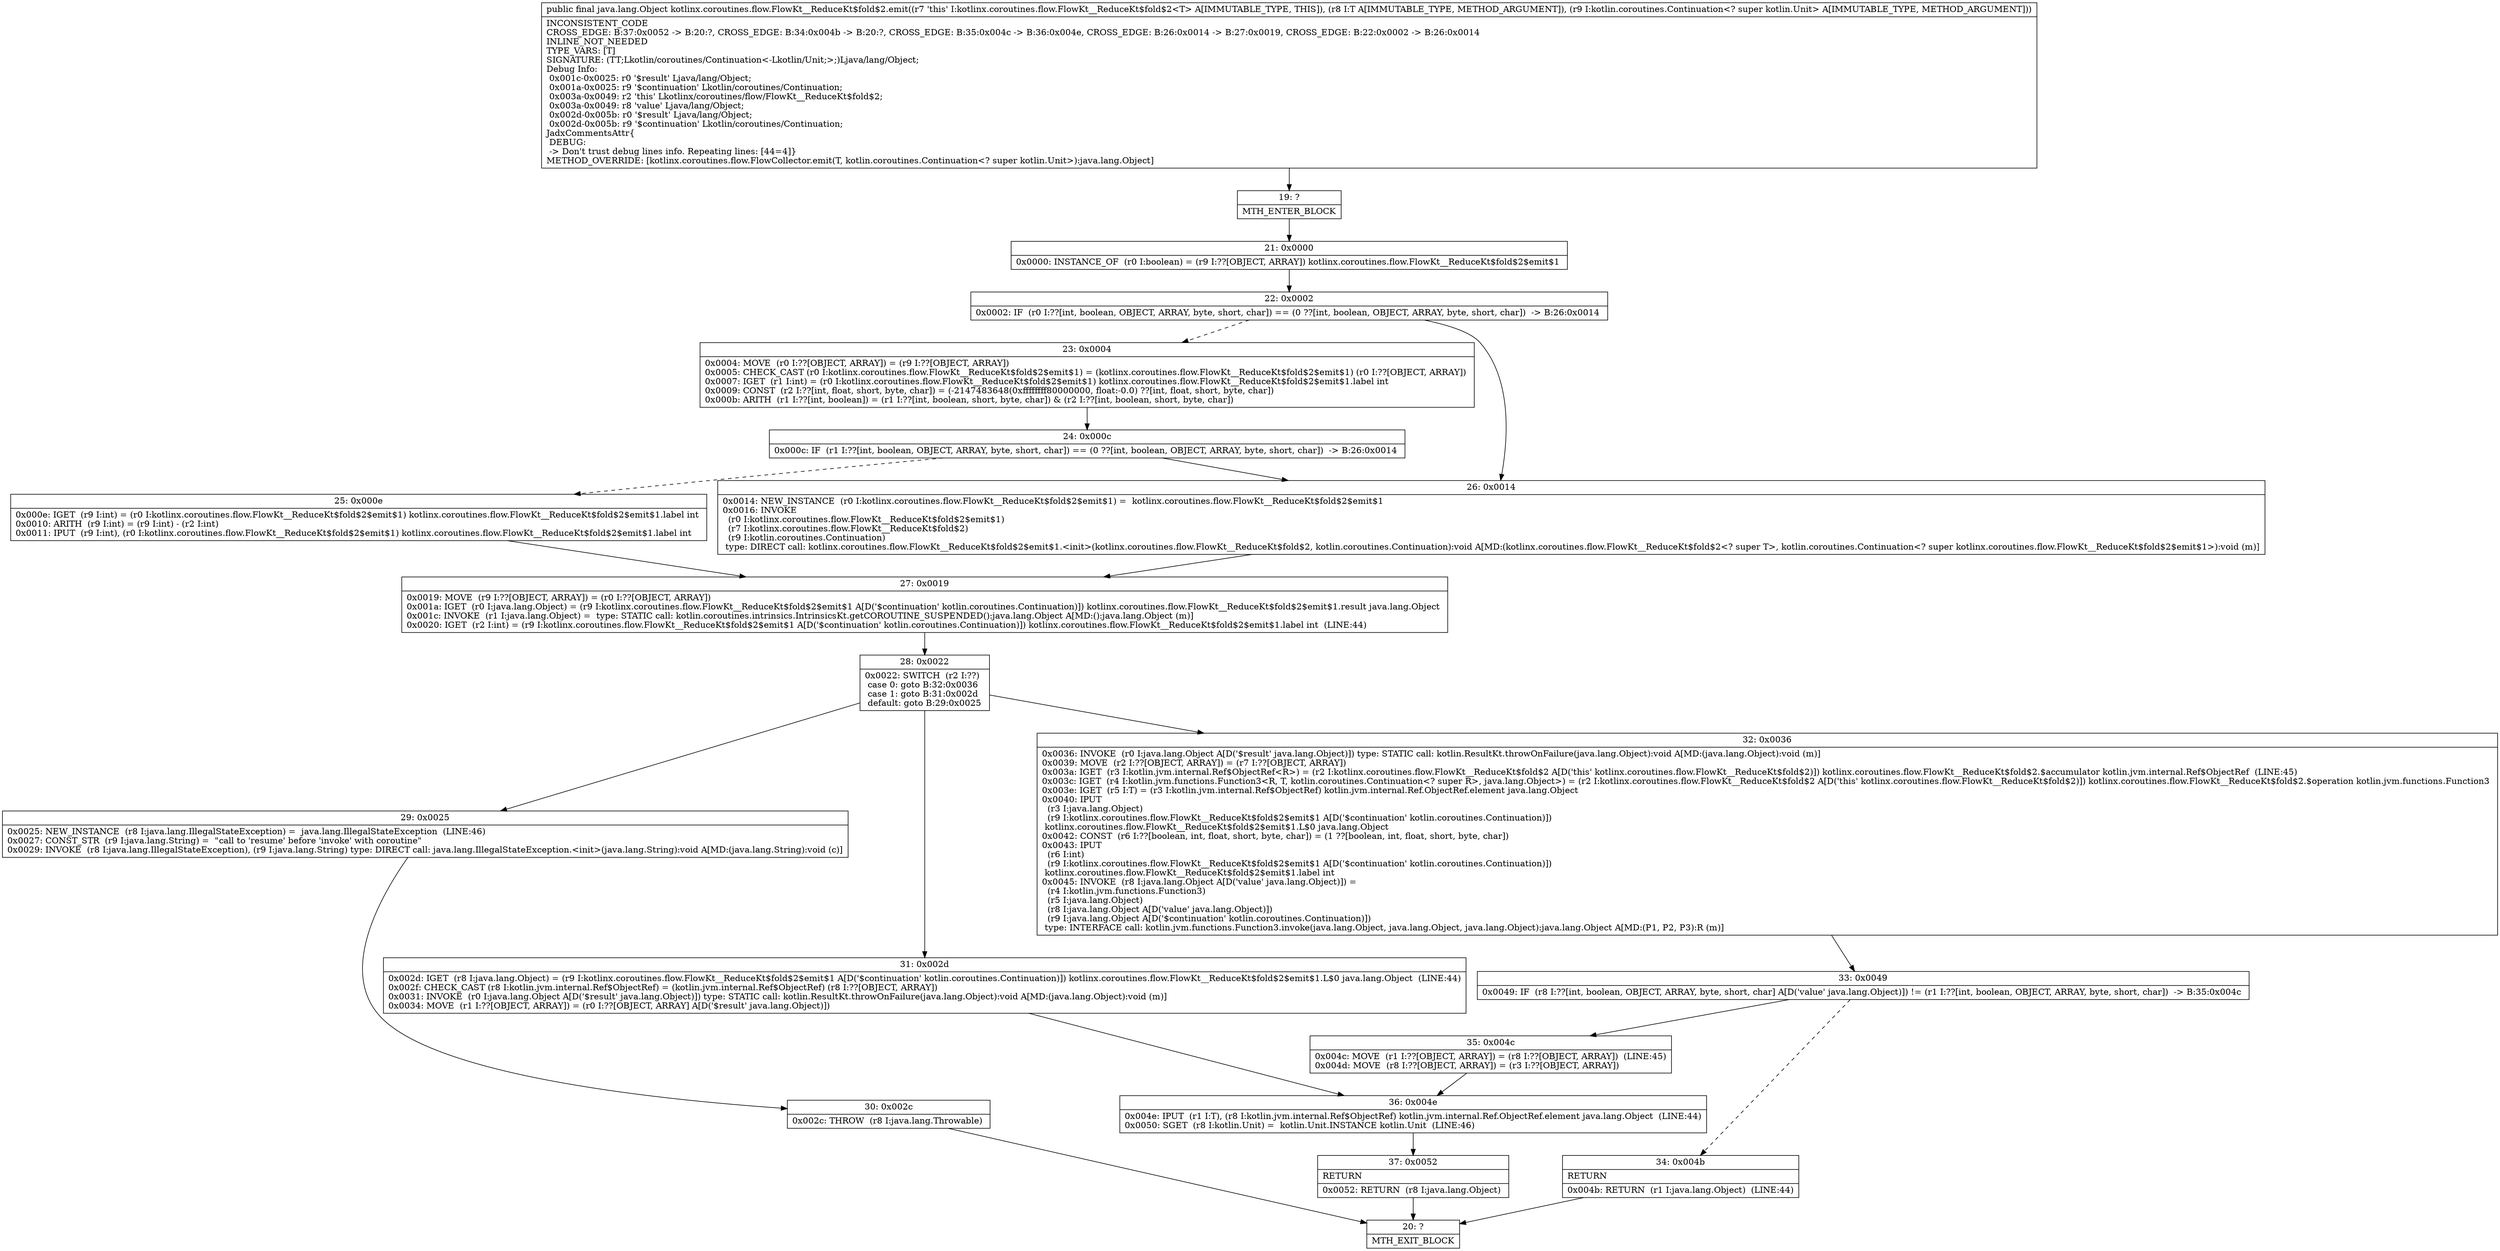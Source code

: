 digraph "CFG forkotlinx.coroutines.flow.FlowKt__ReduceKt$fold$2.emit(Ljava\/lang\/Object;Lkotlin\/coroutines\/Continuation;)Ljava\/lang\/Object;" {
Node_19 [shape=record,label="{19\:\ ?|MTH_ENTER_BLOCK\l}"];
Node_21 [shape=record,label="{21\:\ 0x0000|0x0000: INSTANCE_OF  (r0 I:boolean) = (r9 I:??[OBJECT, ARRAY]) kotlinx.coroutines.flow.FlowKt__ReduceKt$fold$2$emit$1 \l}"];
Node_22 [shape=record,label="{22\:\ 0x0002|0x0002: IF  (r0 I:??[int, boolean, OBJECT, ARRAY, byte, short, char]) == (0 ??[int, boolean, OBJECT, ARRAY, byte, short, char])  \-\> B:26:0x0014 \l}"];
Node_23 [shape=record,label="{23\:\ 0x0004|0x0004: MOVE  (r0 I:??[OBJECT, ARRAY]) = (r9 I:??[OBJECT, ARRAY]) \l0x0005: CHECK_CAST (r0 I:kotlinx.coroutines.flow.FlowKt__ReduceKt$fold$2$emit$1) = (kotlinx.coroutines.flow.FlowKt__ReduceKt$fold$2$emit$1) (r0 I:??[OBJECT, ARRAY]) \l0x0007: IGET  (r1 I:int) = (r0 I:kotlinx.coroutines.flow.FlowKt__ReduceKt$fold$2$emit$1) kotlinx.coroutines.flow.FlowKt__ReduceKt$fold$2$emit$1.label int \l0x0009: CONST  (r2 I:??[int, float, short, byte, char]) = (\-2147483648(0xffffffff80000000, float:\-0.0) ??[int, float, short, byte, char]) \l0x000b: ARITH  (r1 I:??[int, boolean]) = (r1 I:??[int, boolean, short, byte, char]) & (r2 I:??[int, boolean, short, byte, char]) \l}"];
Node_24 [shape=record,label="{24\:\ 0x000c|0x000c: IF  (r1 I:??[int, boolean, OBJECT, ARRAY, byte, short, char]) == (0 ??[int, boolean, OBJECT, ARRAY, byte, short, char])  \-\> B:26:0x0014 \l}"];
Node_25 [shape=record,label="{25\:\ 0x000e|0x000e: IGET  (r9 I:int) = (r0 I:kotlinx.coroutines.flow.FlowKt__ReduceKt$fold$2$emit$1) kotlinx.coroutines.flow.FlowKt__ReduceKt$fold$2$emit$1.label int \l0x0010: ARITH  (r9 I:int) = (r9 I:int) \- (r2 I:int) \l0x0011: IPUT  (r9 I:int), (r0 I:kotlinx.coroutines.flow.FlowKt__ReduceKt$fold$2$emit$1) kotlinx.coroutines.flow.FlowKt__ReduceKt$fold$2$emit$1.label int \l}"];
Node_27 [shape=record,label="{27\:\ 0x0019|0x0019: MOVE  (r9 I:??[OBJECT, ARRAY]) = (r0 I:??[OBJECT, ARRAY]) \l0x001a: IGET  (r0 I:java.lang.Object) = (r9 I:kotlinx.coroutines.flow.FlowKt__ReduceKt$fold$2$emit$1 A[D('$continuation' kotlin.coroutines.Continuation)]) kotlinx.coroutines.flow.FlowKt__ReduceKt$fold$2$emit$1.result java.lang.Object \l0x001c: INVOKE  (r1 I:java.lang.Object) =  type: STATIC call: kotlin.coroutines.intrinsics.IntrinsicsKt.getCOROUTINE_SUSPENDED():java.lang.Object A[MD:():java.lang.Object (m)]\l0x0020: IGET  (r2 I:int) = (r9 I:kotlinx.coroutines.flow.FlowKt__ReduceKt$fold$2$emit$1 A[D('$continuation' kotlin.coroutines.Continuation)]) kotlinx.coroutines.flow.FlowKt__ReduceKt$fold$2$emit$1.label int  (LINE:44)\l}"];
Node_28 [shape=record,label="{28\:\ 0x0022|0x0022: SWITCH  (r2 I:??)\l case 0: goto B:32:0x0036\l case 1: goto B:31:0x002d\l default: goto B:29:0x0025 \l}"];
Node_29 [shape=record,label="{29\:\ 0x0025|0x0025: NEW_INSTANCE  (r8 I:java.lang.IllegalStateException) =  java.lang.IllegalStateException  (LINE:46)\l0x0027: CONST_STR  (r9 I:java.lang.String) =  \"call to 'resume' before 'invoke' with coroutine\" \l0x0029: INVOKE  (r8 I:java.lang.IllegalStateException), (r9 I:java.lang.String) type: DIRECT call: java.lang.IllegalStateException.\<init\>(java.lang.String):void A[MD:(java.lang.String):void (c)]\l}"];
Node_30 [shape=record,label="{30\:\ 0x002c|0x002c: THROW  (r8 I:java.lang.Throwable) \l}"];
Node_20 [shape=record,label="{20\:\ ?|MTH_EXIT_BLOCK\l}"];
Node_31 [shape=record,label="{31\:\ 0x002d|0x002d: IGET  (r8 I:java.lang.Object) = (r9 I:kotlinx.coroutines.flow.FlowKt__ReduceKt$fold$2$emit$1 A[D('$continuation' kotlin.coroutines.Continuation)]) kotlinx.coroutines.flow.FlowKt__ReduceKt$fold$2$emit$1.L$0 java.lang.Object  (LINE:44)\l0x002f: CHECK_CAST (r8 I:kotlin.jvm.internal.Ref$ObjectRef) = (kotlin.jvm.internal.Ref$ObjectRef) (r8 I:??[OBJECT, ARRAY]) \l0x0031: INVOKE  (r0 I:java.lang.Object A[D('$result' java.lang.Object)]) type: STATIC call: kotlin.ResultKt.throwOnFailure(java.lang.Object):void A[MD:(java.lang.Object):void (m)]\l0x0034: MOVE  (r1 I:??[OBJECT, ARRAY]) = (r0 I:??[OBJECT, ARRAY] A[D('$result' java.lang.Object)]) \l}"];
Node_36 [shape=record,label="{36\:\ 0x004e|0x004e: IPUT  (r1 I:T), (r8 I:kotlin.jvm.internal.Ref$ObjectRef) kotlin.jvm.internal.Ref.ObjectRef.element java.lang.Object  (LINE:44)\l0x0050: SGET  (r8 I:kotlin.Unit) =  kotlin.Unit.INSTANCE kotlin.Unit  (LINE:46)\l}"];
Node_37 [shape=record,label="{37\:\ 0x0052|RETURN\l|0x0052: RETURN  (r8 I:java.lang.Object) \l}"];
Node_32 [shape=record,label="{32\:\ 0x0036|0x0036: INVOKE  (r0 I:java.lang.Object A[D('$result' java.lang.Object)]) type: STATIC call: kotlin.ResultKt.throwOnFailure(java.lang.Object):void A[MD:(java.lang.Object):void (m)]\l0x0039: MOVE  (r2 I:??[OBJECT, ARRAY]) = (r7 I:??[OBJECT, ARRAY]) \l0x003a: IGET  (r3 I:kotlin.jvm.internal.Ref$ObjectRef\<R\>) = (r2 I:kotlinx.coroutines.flow.FlowKt__ReduceKt$fold$2 A[D('this' kotlinx.coroutines.flow.FlowKt__ReduceKt$fold$2)]) kotlinx.coroutines.flow.FlowKt__ReduceKt$fold$2.$accumulator kotlin.jvm.internal.Ref$ObjectRef  (LINE:45)\l0x003c: IGET  (r4 I:kotlin.jvm.functions.Function3\<R, T, kotlin.coroutines.Continuation\<? super R\>, java.lang.Object\>) = (r2 I:kotlinx.coroutines.flow.FlowKt__ReduceKt$fold$2 A[D('this' kotlinx.coroutines.flow.FlowKt__ReduceKt$fold$2)]) kotlinx.coroutines.flow.FlowKt__ReduceKt$fold$2.$operation kotlin.jvm.functions.Function3 \l0x003e: IGET  (r5 I:T) = (r3 I:kotlin.jvm.internal.Ref$ObjectRef) kotlin.jvm.internal.Ref.ObjectRef.element java.lang.Object \l0x0040: IPUT  \l  (r3 I:java.lang.Object)\l  (r9 I:kotlinx.coroutines.flow.FlowKt__ReduceKt$fold$2$emit$1 A[D('$continuation' kotlin.coroutines.Continuation)])\l kotlinx.coroutines.flow.FlowKt__ReduceKt$fold$2$emit$1.L$0 java.lang.Object \l0x0042: CONST  (r6 I:??[boolean, int, float, short, byte, char]) = (1 ??[boolean, int, float, short, byte, char]) \l0x0043: IPUT  \l  (r6 I:int)\l  (r9 I:kotlinx.coroutines.flow.FlowKt__ReduceKt$fold$2$emit$1 A[D('$continuation' kotlin.coroutines.Continuation)])\l kotlinx.coroutines.flow.FlowKt__ReduceKt$fold$2$emit$1.label int \l0x0045: INVOKE  (r8 I:java.lang.Object A[D('value' java.lang.Object)]) = \l  (r4 I:kotlin.jvm.functions.Function3)\l  (r5 I:java.lang.Object)\l  (r8 I:java.lang.Object A[D('value' java.lang.Object)])\l  (r9 I:java.lang.Object A[D('$continuation' kotlin.coroutines.Continuation)])\l type: INTERFACE call: kotlin.jvm.functions.Function3.invoke(java.lang.Object, java.lang.Object, java.lang.Object):java.lang.Object A[MD:(P1, P2, P3):R (m)]\l}"];
Node_33 [shape=record,label="{33\:\ 0x0049|0x0049: IF  (r8 I:??[int, boolean, OBJECT, ARRAY, byte, short, char] A[D('value' java.lang.Object)]) != (r1 I:??[int, boolean, OBJECT, ARRAY, byte, short, char])  \-\> B:35:0x004c \l}"];
Node_34 [shape=record,label="{34\:\ 0x004b|RETURN\l|0x004b: RETURN  (r1 I:java.lang.Object)  (LINE:44)\l}"];
Node_35 [shape=record,label="{35\:\ 0x004c|0x004c: MOVE  (r1 I:??[OBJECT, ARRAY]) = (r8 I:??[OBJECT, ARRAY])  (LINE:45)\l0x004d: MOVE  (r8 I:??[OBJECT, ARRAY]) = (r3 I:??[OBJECT, ARRAY]) \l}"];
Node_26 [shape=record,label="{26\:\ 0x0014|0x0014: NEW_INSTANCE  (r0 I:kotlinx.coroutines.flow.FlowKt__ReduceKt$fold$2$emit$1) =  kotlinx.coroutines.flow.FlowKt__ReduceKt$fold$2$emit$1 \l0x0016: INVOKE  \l  (r0 I:kotlinx.coroutines.flow.FlowKt__ReduceKt$fold$2$emit$1)\l  (r7 I:kotlinx.coroutines.flow.FlowKt__ReduceKt$fold$2)\l  (r9 I:kotlin.coroutines.Continuation)\l type: DIRECT call: kotlinx.coroutines.flow.FlowKt__ReduceKt$fold$2$emit$1.\<init\>(kotlinx.coroutines.flow.FlowKt__ReduceKt$fold$2, kotlin.coroutines.Continuation):void A[MD:(kotlinx.coroutines.flow.FlowKt__ReduceKt$fold$2\<? super T\>, kotlin.coroutines.Continuation\<? super kotlinx.coroutines.flow.FlowKt__ReduceKt$fold$2$emit$1\>):void (m)]\l}"];
MethodNode[shape=record,label="{public final java.lang.Object kotlinx.coroutines.flow.FlowKt__ReduceKt$fold$2.emit((r7 'this' I:kotlinx.coroutines.flow.FlowKt__ReduceKt$fold$2\<T\> A[IMMUTABLE_TYPE, THIS]), (r8 I:T A[IMMUTABLE_TYPE, METHOD_ARGUMENT]), (r9 I:kotlin.coroutines.Continuation\<? super kotlin.Unit\> A[IMMUTABLE_TYPE, METHOD_ARGUMENT]))  | INCONSISTENT_CODE\lCROSS_EDGE: B:37:0x0052 \-\> B:20:?, CROSS_EDGE: B:34:0x004b \-\> B:20:?, CROSS_EDGE: B:35:0x004c \-\> B:36:0x004e, CROSS_EDGE: B:26:0x0014 \-\> B:27:0x0019, CROSS_EDGE: B:22:0x0002 \-\> B:26:0x0014\lINLINE_NOT_NEEDED\lTYPE_VARS: [T]\lSIGNATURE: (TT;Lkotlin\/coroutines\/Continuation\<\-Lkotlin\/Unit;\>;)Ljava\/lang\/Object;\lDebug Info:\l  0x001c\-0x0025: r0 '$result' Ljava\/lang\/Object;\l  0x001a\-0x0025: r9 '$continuation' Lkotlin\/coroutines\/Continuation;\l  0x003a\-0x0049: r2 'this' Lkotlinx\/coroutines\/flow\/FlowKt__ReduceKt$fold$2;\l  0x003a\-0x0049: r8 'value' Ljava\/lang\/Object;\l  0x002d\-0x005b: r0 '$result' Ljava\/lang\/Object;\l  0x002d\-0x005b: r9 '$continuation' Lkotlin\/coroutines\/Continuation;\lJadxCommentsAttr\{\l DEBUG: \l \-\> Don't trust debug lines info. Repeating lines: [44=4]\}\lMETHOD_OVERRIDE: [kotlinx.coroutines.flow.FlowCollector.emit(T, kotlin.coroutines.Continuation\<? super kotlin.Unit\>):java.lang.Object]\l}"];
MethodNode -> Node_19;Node_19 -> Node_21;
Node_21 -> Node_22;
Node_22 -> Node_23[style=dashed];
Node_22 -> Node_26;
Node_23 -> Node_24;
Node_24 -> Node_25[style=dashed];
Node_24 -> Node_26;
Node_25 -> Node_27;
Node_27 -> Node_28;
Node_28 -> Node_29;
Node_28 -> Node_31;
Node_28 -> Node_32;
Node_29 -> Node_30;
Node_30 -> Node_20;
Node_31 -> Node_36;
Node_36 -> Node_37;
Node_37 -> Node_20;
Node_32 -> Node_33;
Node_33 -> Node_34[style=dashed];
Node_33 -> Node_35;
Node_34 -> Node_20;
Node_35 -> Node_36;
Node_26 -> Node_27;
}

